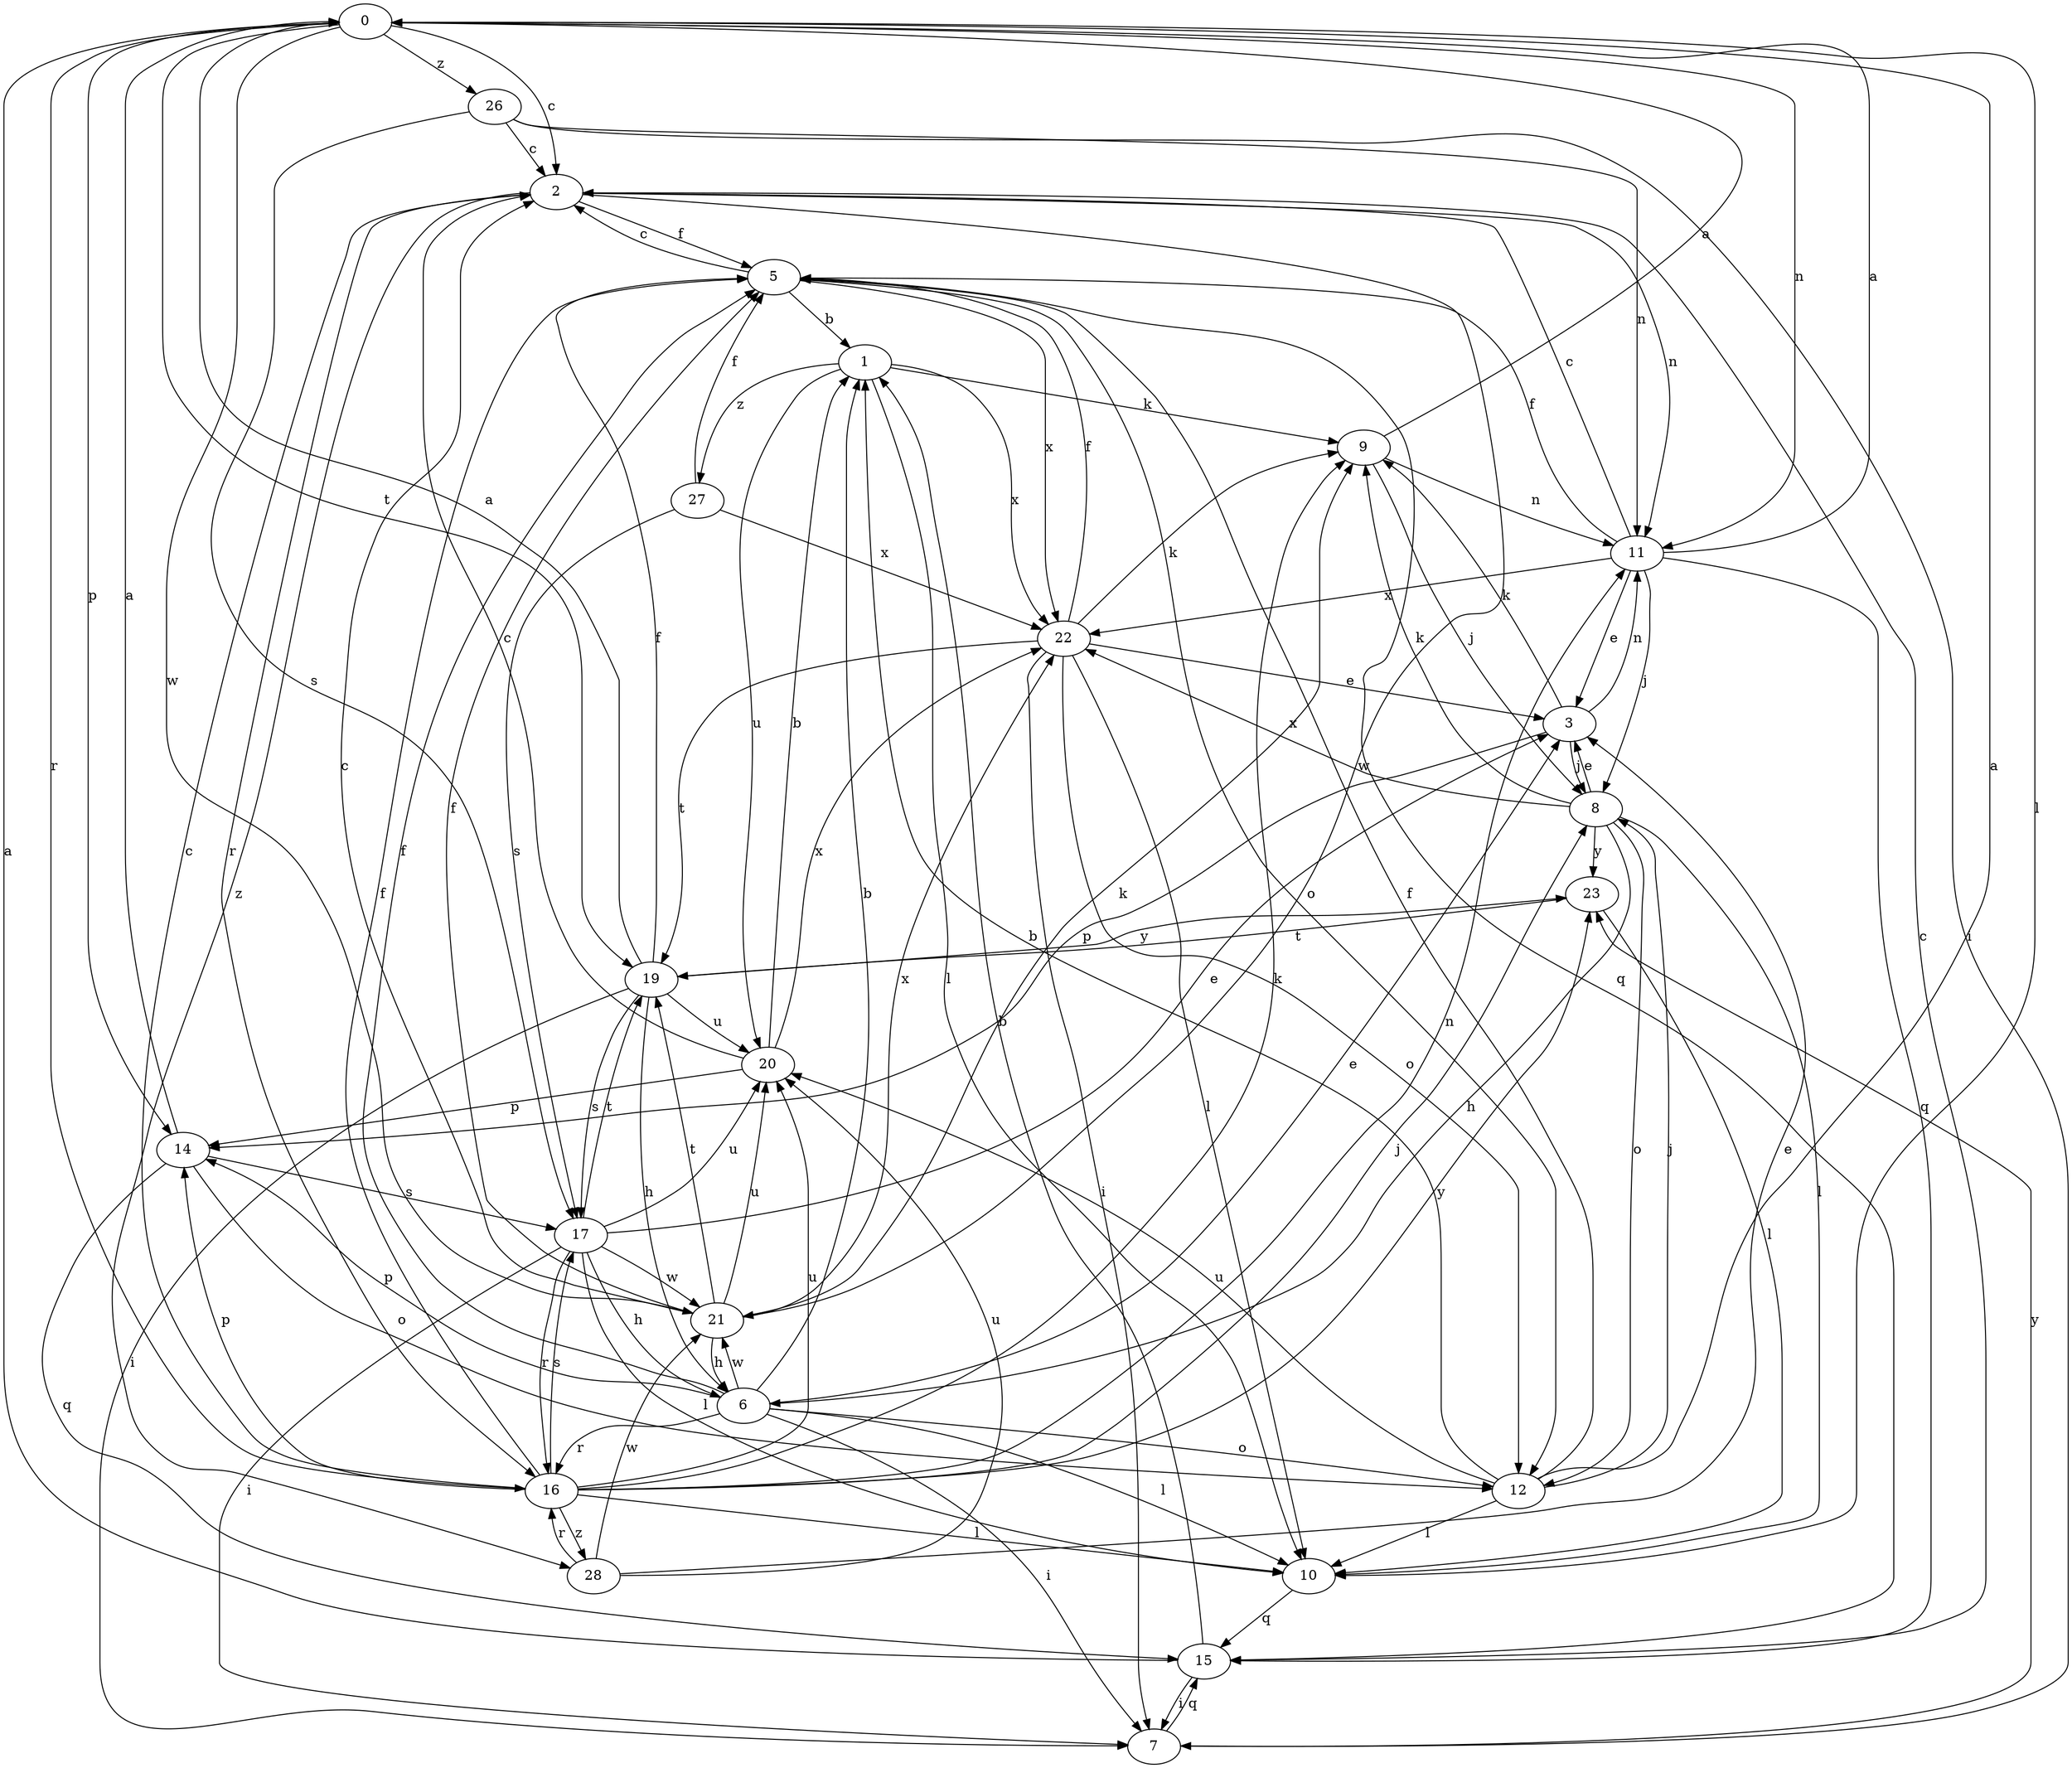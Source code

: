 strict digraph  {
0;
1;
2;
3;
5;
6;
7;
8;
9;
10;
11;
12;
14;
15;
16;
17;
19;
20;
21;
22;
23;
26;
27;
28;
0 -> 2  [label=c];
0 -> 10  [label=l];
0 -> 11  [label=n];
0 -> 14  [label=p];
0 -> 16  [label=r];
0 -> 19  [label=t];
0 -> 21  [label=w];
0 -> 26  [label=z];
1 -> 9  [label=k];
1 -> 10  [label=l];
1 -> 20  [label=u];
1 -> 22  [label=x];
1 -> 27  [label=z];
2 -> 5  [label=f];
2 -> 11  [label=n];
2 -> 16  [label=r];
2 -> 21  [label=w];
2 -> 28  [label=z];
3 -> 8  [label=j];
3 -> 9  [label=k];
3 -> 11  [label=n];
3 -> 14  [label=p];
5 -> 1  [label=b];
5 -> 2  [label=c];
5 -> 12  [label=o];
5 -> 15  [label=q];
5 -> 22  [label=x];
6 -> 1  [label=b];
6 -> 3  [label=e];
6 -> 5  [label=f];
6 -> 7  [label=i];
6 -> 10  [label=l];
6 -> 12  [label=o];
6 -> 14  [label=p];
6 -> 16  [label=r];
6 -> 21  [label=w];
7 -> 15  [label=q];
7 -> 23  [label=y];
8 -> 3  [label=e];
8 -> 6  [label=h];
8 -> 9  [label=k];
8 -> 10  [label=l];
8 -> 12  [label=o];
8 -> 22  [label=x];
8 -> 23  [label=y];
9 -> 0  [label=a];
9 -> 8  [label=j];
9 -> 11  [label=n];
10 -> 15  [label=q];
11 -> 0  [label=a];
11 -> 2  [label=c];
11 -> 3  [label=e];
11 -> 5  [label=f];
11 -> 8  [label=j];
11 -> 15  [label=q];
11 -> 22  [label=x];
12 -> 0  [label=a];
12 -> 1  [label=b];
12 -> 5  [label=f];
12 -> 8  [label=j];
12 -> 10  [label=l];
12 -> 20  [label=u];
14 -> 0  [label=a];
14 -> 12  [label=o];
14 -> 15  [label=q];
14 -> 17  [label=s];
15 -> 0  [label=a];
15 -> 1  [label=b];
15 -> 2  [label=c];
15 -> 7  [label=i];
16 -> 2  [label=c];
16 -> 5  [label=f];
16 -> 8  [label=j];
16 -> 9  [label=k];
16 -> 10  [label=l];
16 -> 11  [label=n];
16 -> 14  [label=p];
16 -> 17  [label=s];
16 -> 20  [label=u];
16 -> 23  [label=y];
16 -> 28  [label=z];
17 -> 3  [label=e];
17 -> 6  [label=h];
17 -> 7  [label=i];
17 -> 10  [label=l];
17 -> 16  [label=r];
17 -> 19  [label=t];
17 -> 20  [label=u];
17 -> 21  [label=w];
19 -> 0  [label=a];
19 -> 5  [label=f];
19 -> 6  [label=h];
19 -> 7  [label=i];
19 -> 17  [label=s];
19 -> 20  [label=u];
19 -> 23  [label=y];
20 -> 1  [label=b];
20 -> 2  [label=c];
20 -> 14  [label=p];
20 -> 22  [label=x];
21 -> 2  [label=c];
21 -> 5  [label=f];
21 -> 6  [label=h];
21 -> 9  [label=k];
21 -> 19  [label=t];
21 -> 20  [label=u];
21 -> 22  [label=x];
22 -> 3  [label=e];
22 -> 5  [label=f];
22 -> 7  [label=i];
22 -> 9  [label=k];
22 -> 10  [label=l];
22 -> 12  [label=o];
22 -> 19  [label=t];
23 -> 10  [label=l];
23 -> 19  [label=t];
26 -> 2  [label=c];
26 -> 7  [label=i];
26 -> 11  [label=n];
26 -> 17  [label=s];
27 -> 5  [label=f];
27 -> 17  [label=s];
27 -> 22  [label=x];
28 -> 3  [label=e];
28 -> 16  [label=r];
28 -> 20  [label=u];
28 -> 21  [label=w];
}
